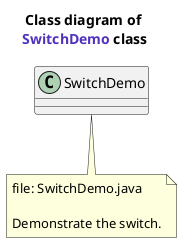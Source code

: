 @startuml
title Class diagram of \n<font name=monospace><color #5132be>SwitchDemo</color></font> class

class SwitchDemo {
    
}
note bottom of SwitchDemo
    file: SwitchDemo.java
    
    Demonstrate the switch.
end note
@enduml